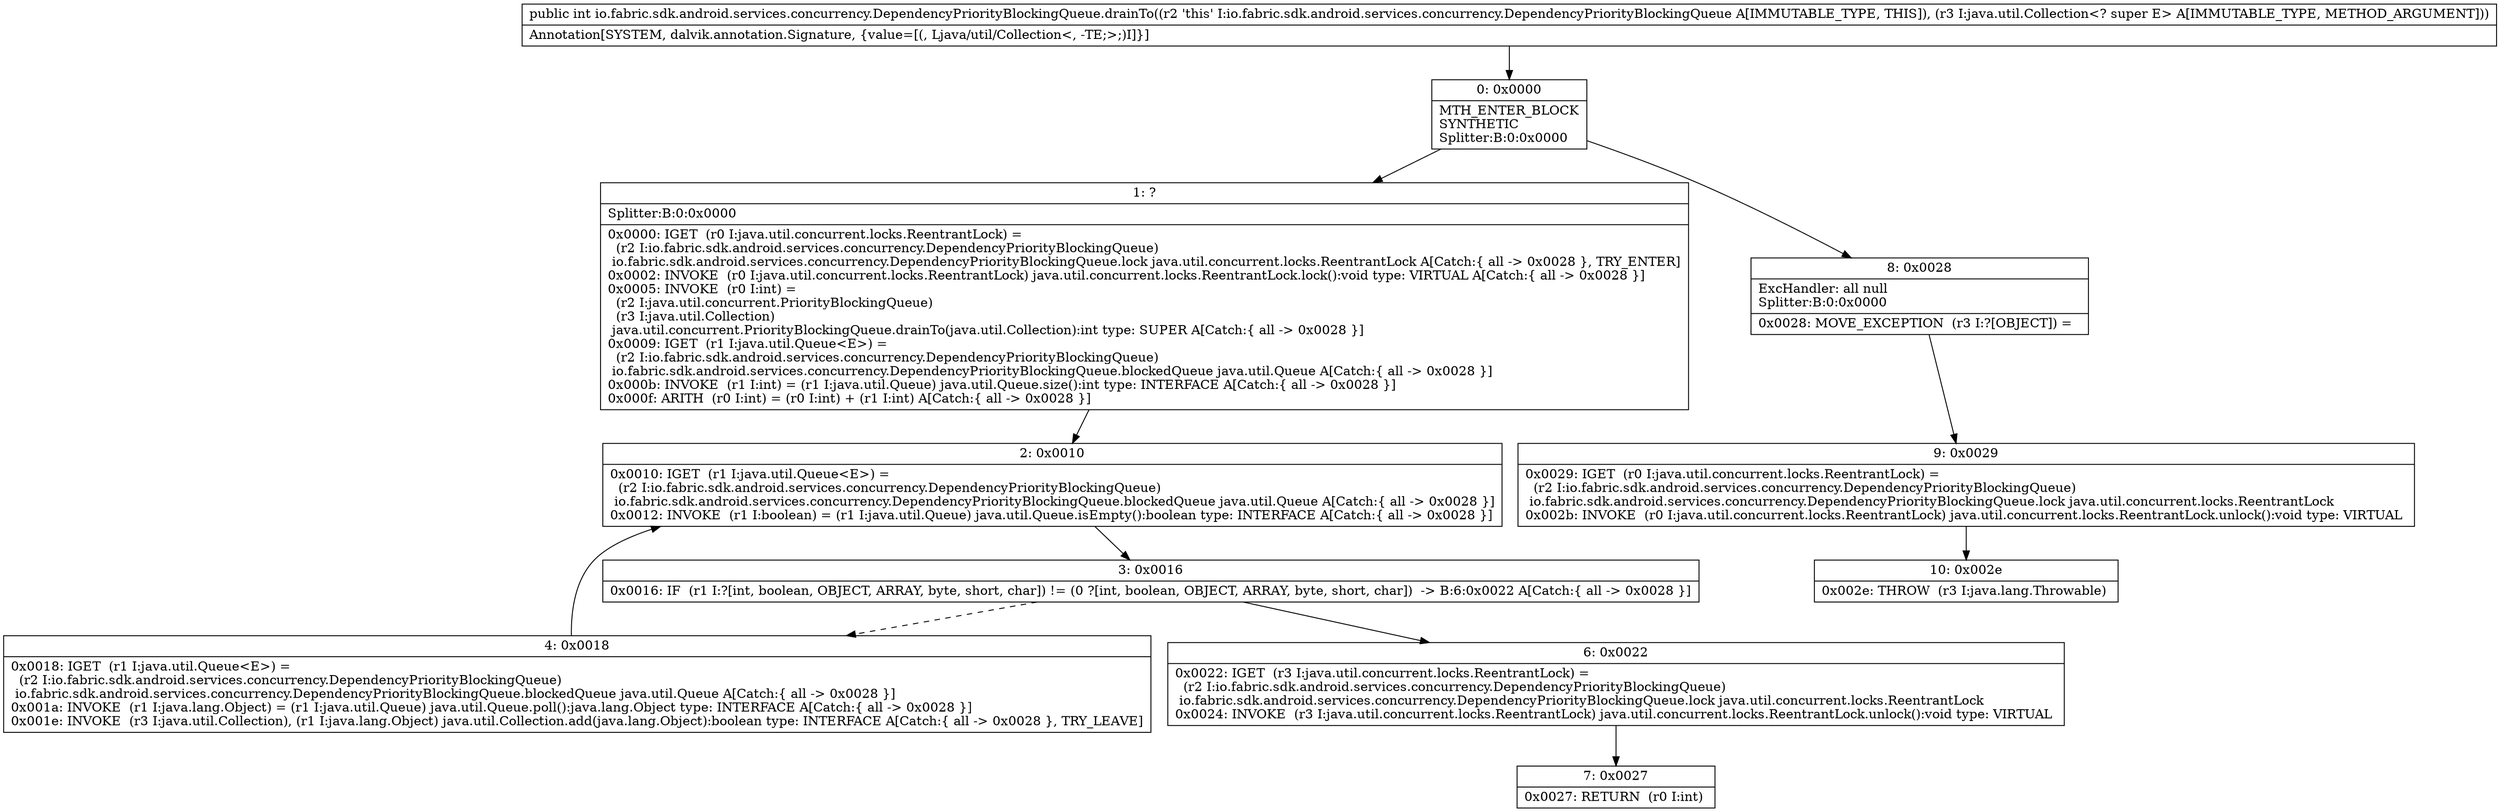 digraph "CFG forio.fabric.sdk.android.services.concurrency.DependencyPriorityBlockingQueue.drainTo(Ljava\/util\/Collection;)I" {
Node_0 [shape=record,label="{0\:\ 0x0000|MTH_ENTER_BLOCK\lSYNTHETIC\lSplitter:B:0:0x0000\l}"];
Node_1 [shape=record,label="{1\:\ ?|Splitter:B:0:0x0000\l|0x0000: IGET  (r0 I:java.util.concurrent.locks.ReentrantLock) = \l  (r2 I:io.fabric.sdk.android.services.concurrency.DependencyPriorityBlockingQueue)\l io.fabric.sdk.android.services.concurrency.DependencyPriorityBlockingQueue.lock java.util.concurrent.locks.ReentrantLock A[Catch:\{ all \-\> 0x0028 \}, TRY_ENTER]\l0x0002: INVOKE  (r0 I:java.util.concurrent.locks.ReentrantLock) java.util.concurrent.locks.ReentrantLock.lock():void type: VIRTUAL A[Catch:\{ all \-\> 0x0028 \}]\l0x0005: INVOKE  (r0 I:int) = \l  (r2 I:java.util.concurrent.PriorityBlockingQueue)\l  (r3 I:java.util.Collection)\l java.util.concurrent.PriorityBlockingQueue.drainTo(java.util.Collection):int type: SUPER A[Catch:\{ all \-\> 0x0028 \}]\l0x0009: IGET  (r1 I:java.util.Queue\<E\>) = \l  (r2 I:io.fabric.sdk.android.services.concurrency.DependencyPriorityBlockingQueue)\l io.fabric.sdk.android.services.concurrency.DependencyPriorityBlockingQueue.blockedQueue java.util.Queue A[Catch:\{ all \-\> 0x0028 \}]\l0x000b: INVOKE  (r1 I:int) = (r1 I:java.util.Queue) java.util.Queue.size():int type: INTERFACE A[Catch:\{ all \-\> 0x0028 \}]\l0x000f: ARITH  (r0 I:int) = (r0 I:int) + (r1 I:int) A[Catch:\{ all \-\> 0x0028 \}]\l}"];
Node_2 [shape=record,label="{2\:\ 0x0010|0x0010: IGET  (r1 I:java.util.Queue\<E\>) = \l  (r2 I:io.fabric.sdk.android.services.concurrency.DependencyPriorityBlockingQueue)\l io.fabric.sdk.android.services.concurrency.DependencyPriorityBlockingQueue.blockedQueue java.util.Queue A[Catch:\{ all \-\> 0x0028 \}]\l0x0012: INVOKE  (r1 I:boolean) = (r1 I:java.util.Queue) java.util.Queue.isEmpty():boolean type: INTERFACE A[Catch:\{ all \-\> 0x0028 \}]\l}"];
Node_3 [shape=record,label="{3\:\ 0x0016|0x0016: IF  (r1 I:?[int, boolean, OBJECT, ARRAY, byte, short, char]) != (0 ?[int, boolean, OBJECT, ARRAY, byte, short, char])  \-\> B:6:0x0022 A[Catch:\{ all \-\> 0x0028 \}]\l}"];
Node_4 [shape=record,label="{4\:\ 0x0018|0x0018: IGET  (r1 I:java.util.Queue\<E\>) = \l  (r2 I:io.fabric.sdk.android.services.concurrency.DependencyPriorityBlockingQueue)\l io.fabric.sdk.android.services.concurrency.DependencyPriorityBlockingQueue.blockedQueue java.util.Queue A[Catch:\{ all \-\> 0x0028 \}]\l0x001a: INVOKE  (r1 I:java.lang.Object) = (r1 I:java.util.Queue) java.util.Queue.poll():java.lang.Object type: INTERFACE A[Catch:\{ all \-\> 0x0028 \}]\l0x001e: INVOKE  (r3 I:java.util.Collection), (r1 I:java.lang.Object) java.util.Collection.add(java.lang.Object):boolean type: INTERFACE A[Catch:\{ all \-\> 0x0028 \}, TRY_LEAVE]\l}"];
Node_6 [shape=record,label="{6\:\ 0x0022|0x0022: IGET  (r3 I:java.util.concurrent.locks.ReentrantLock) = \l  (r2 I:io.fabric.sdk.android.services.concurrency.DependencyPriorityBlockingQueue)\l io.fabric.sdk.android.services.concurrency.DependencyPriorityBlockingQueue.lock java.util.concurrent.locks.ReentrantLock \l0x0024: INVOKE  (r3 I:java.util.concurrent.locks.ReentrantLock) java.util.concurrent.locks.ReentrantLock.unlock():void type: VIRTUAL \l}"];
Node_7 [shape=record,label="{7\:\ 0x0027|0x0027: RETURN  (r0 I:int) \l}"];
Node_8 [shape=record,label="{8\:\ 0x0028|ExcHandler: all null\lSplitter:B:0:0x0000\l|0x0028: MOVE_EXCEPTION  (r3 I:?[OBJECT]) =  \l}"];
Node_9 [shape=record,label="{9\:\ 0x0029|0x0029: IGET  (r0 I:java.util.concurrent.locks.ReentrantLock) = \l  (r2 I:io.fabric.sdk.android.services.concurrency.DependencyPriorityBlockingQueue)\l io.fabric.sdk.android.services.concurrency.DependencyPriorityBlockingQueue.lock java.util.concurrent.locks.ReentrantLock \l0x002b: INVOKE  (r0 I:java.util.concurrent.locks.ReentrantLock) java.util.concurrent.locks.ReentrantLock.unlock():void type: VIRTUAL \l}"];
Node_10 [shape=record,label="{10\:\ 0x002e|0x002e: THROW  (r3 I:java.lang.Throwable) \l}"];
MethodNode[shape=record,label="{public int io.fabric.sdk.android.services.concurrency.DependencyPriorityBlockingQueue.drainTo((r2 'this' I:io.fabric.sdk.android.services.concurrency.DependencyPriorityBlockingQueue A[IMMUTABLE_TYPE, THIS]), (r3 I:java.util.Collection\<? super E\> A[IMMUTABLE_TYPE, METHOD_ARGUMENT]))  | Annotation[SYSTEM, dalvik.annotation.Signature, \{value=[(, Ljava\/util\/Collection\<, \-TE;\>;)I]\}]\l}"];
MethodNode -> Node_0;
Node_0 -> Node_1;
Node_0 -> Node_8;
Node_1 -> Node_2;
Node_2 -> Node_3;
Node_3 -> Node_4[style=dashed];
Node_3 -> Node_6;
Node_4 -> Node_2;
Node_6 -> Node_7;
Node_8 -> Node_9;
Node_9 -> Node_10;
}

